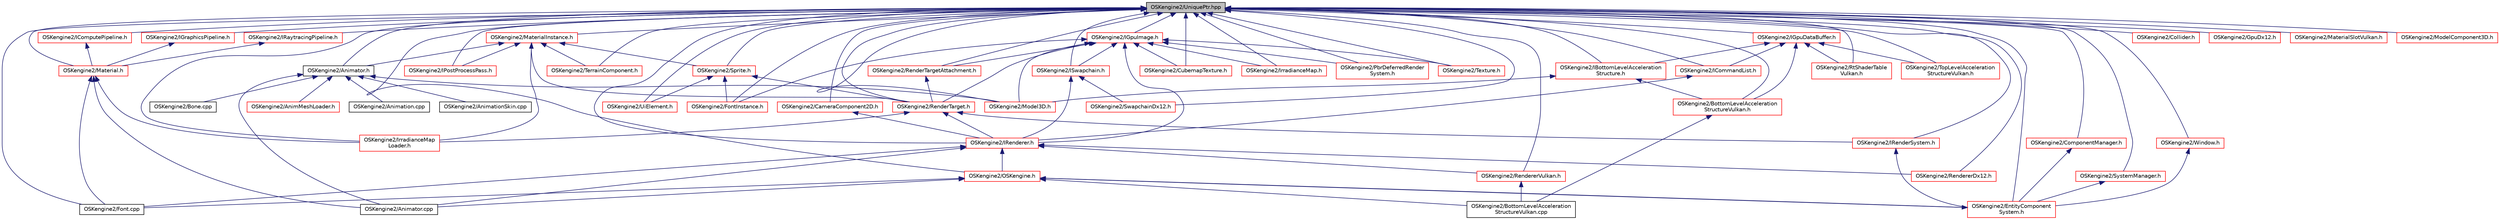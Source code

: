 digraph "OSKengine2/UniquePtr.hpp"
{
 // LATEX_PDF_SIZE
  edge [fontname="Helvetica",fontsize="10",labelfontname="Helvetica",labelfontsize="10"];
  node [fontname="Helvetica",fontsize="10",shape=record];
  Node1 [label="OSKengine2/UniquePtr.hpp",height=0.2,width=0.4,color="black", fillcolor="grey75", style="filled", fontcolor="black",tooltip=" "];
  Node1 -> Node2 [dir="back",color="midnightblue",fontsize="10",style="solid",fontname="Helvetica"];
  Node2 [label="OSKengine2/Animator.h",height=0.2,width=0.4,color="black", fillcolor="white", style="filled",URL="$_animator_8h.html",tooltip=" "];
  Node2 -> Node3 [dir="back",color="midnightblue",fontsize="10",style="solid",fontname="Helvetica"];
  Node3 [label="OSKengine2/AnimMeshLoader.h",height=0.2,width=0.4,color="red", fillcolor="white", style="filled",URL="$_anim_mesh_loader_8h.html",tooltip=" "];
  Node2 -> Node6 [dir="back",color="midnightblue",fontsize="10",style="solid",fontname="Helvetica"];
  Node6 [label="OSKengine2/Animation.cpp",height=0.2,width=0.4,color="black", fillcolor="white", style="filled",URL="$_animation_8cpp.html",tooltip=" "];
  Node2 -> Node7 [dir="back",color="midnightblue",fontsize="10",style="solid",fontname="Helvetica"];
  Node7 [label="OSKengine2/AnimationSkin.cpp",height=0.2,width=0.4,color="black", fillcolor="white", style="filled",URL="$_animation_skin_8cpp.html",tooltip=" "];
  Node2 -> Node8 [dir="back",color="midnightblue",fontsize="10",style="solid",fontname="Helvetica"];
  Node8 [label="OSKengine2/Animator.cpp",height=0.2,width=0.4,color="black", fillcolor="white", style="filled",URL="$_animator_8cpp.html",tooltip=" "];
  Node2 -> Node9 [dir="back",color="midnightblue",fontsize="10",style="solid",fontname="Helvetica"];
  Node9 [label="OSKengine2/Bone.cpp",height=0.2,width=0.4,color="black", fillcolor="white", style="filled",URL="$_bone_8cpp.html",tooltip=" "];
  Node2 -> Node10 [dir="back",color="midnightblue",fontsize="10",style="solid",fontname="Helvetica"];
  Node10 [label="OSKengine2/Model3D.h",height=0.2,width=0.4,color="red", fillcolor="white", style="filled",URL="$_model3_d_8h.html",tooltip=" "];
  Node1 -> Node28 [dir="back",color="midnightblue",fontsize="10",style="solid",fontname="Helvetica"];
  Node28 [label="OSKengine2/BottomLevelAcceleration\lStructureVulkan.h",height=0.2,width=0.4,color="red", fillcolor="white", style="filled",URL="$_bottom_level_acceleration_structure_vulkan_8h.html",tooltip=" "];
  Node28 -> Node29 [dir="back",color="midnightblue",fontsize="10",style="solid",fontname="Helvetica"];
  Node29 [label="OSKengine2/BottomLevelAcceleration\lStructureVulkan.cpp",height=0.2,width=0.4,color="black", fillcolor="white", style="filled",URL="$_bottom_level_acceleration_structure_vulkan_8cpp.html",tooltip=" "];
  Node1 -> Node32 [dir="back",color="midnightblue",fontsize="10",style="solid",fontname="Helvetica"];
  Node32 [label="OSKengine2/CameraComponent2D.h",height=0.2,width=0.4,color="red", fillcolor="white", style="filled",URL="$_camera_component2_d_8h.html",tooltip=" "];
  Node32 -> Node34 [dir="back",color="midnightblue",fontsize="10",style="solid",fontname="Helvetica"];
  Node34 [label="OSKengine2/IRenderer.h",height=0.2,width=0.4,color="red", fillcolor="white", style="filled",URL="$_i_renderer_8h.html",tooltip=" "];
  Node34 -> Node8 [dir="back",color="midnightblue",fontsize="10",style="solid",fontname="Helvetica"];
  Node34 -> Node40 [dir="back",color="midnightblue",fontsize="10",style="solid",fontname="Helvetica"];
  Node40 [label="OSKengine2/Font.cpp",height=0.2,width=0.4,color="black", fillcolor="white", style="filled",URL="$_font_8cpp.html",tooltip=" "];
  Node34 -> Node54 [dir="back",color="midnightblue",fontsize="10",style="solid",fontname="Helvetica"];
  Node54 [label="OSKengine2/OSKengine.h",height=0.2,width=0.4,color="red", fillcolor="white", style="filled",URL="$_o_s_kengine_8h.html",tooltip=" "];
  Node54 -> Node8 [dir="back",color="midnightblue",fontsize="10",style="solid",fontname="Helvetica"];
  Node54 -> Node29 [dir="back",color="midnightblue",fontsize="10",style="solid",fontname="Helvetica"];
  Node54 -> Node60 [dir="back",color="midnightblue",fontsize="10",style="solid",fontname="Helvetica"];
  Node60 [label="OSKengine2/EntityComponent\lSystem.h",height=0.2,width=0.4,color="red", fillcolor="white", style="filled",URL="$_entity_component_system_8h.html",tooltip=" "];
  Node60 -> Node54 [dir="back",color="midnightblue",fontsize="10",style="solid",fontname="Helvetica"];
  Node54 -> Node40 [dir="back",color="midnightblue",fontsize="10",style="solid",fontname="Helvetica"];
  Node34 -> Node94 [dir="back",color="midnightblue",fontsize="10",style="solid",fontname="Helvetica"];
  Node94 [label="OSKengine2/RendererDx12.h",height=0.2,width=0.4,color="red", fillcolor="white", style="filled",URL="$_renderer_dx12_8h.html",tooltip=" "];
  Node34 -> Node95 [dir="back",color="midnightblue",fontsize="10",style="solid",fontname="Helvetica"];
  Node95 [label="OSKengine2/RendererVulkan.h",height=0.2,width=0.4,color="red", fillcolor="white", style="filled",URL="$_renderer_vulkan_8h.html",tooltip=" "];
  Node95 -> Node29 [dir="back",color="midnightblue",fontsize="10",style="solid",fontname="Helvetica"];
  Node1 -> Node99 [dir="back",color="midnightblue",fontsize="10",style="solid",fontname="Helvetica"];
  Node99 [label="OSKengine2/Collider.h",height=0.2,width=0.4,color="red", fillcolor="white", style="filled",URL="$_collider_8h.html",tooltip=" "];
  Node1 -> Node101 [dir="back",color="midnightblue",fontsize="10",style="solid",fontname="Helvetica"];
  Node101 [label="OSKengine2/ComponentManager.h",height=0.2,width=0.4,color="red", fillcolor="white", style="filled",URL="$_component_manager_8h.html",tooltip=" "];
  Node101 -> Node60 [dir="back",color="midnightblue",fontsize="10",style="solid",fontname="Helvetica"];
  Node1 -> Node103 [dir="back",color="midnightblue",fontsize="10",style="solid",fontname="Helvetica"];
  Node103 [label="OSKengine2/CubemapTexture.h",height=0.2,width=0.4,color="red", fillcolor="white", style="filled",URL="$_cubemap_texture_8h.html",tooltip=" "];
  Node1 -> Node60 [dir="back",color="midnightblue",fontsize="10",style="solid",fontname="Helvetica"];
  Node1 -> Node40 [dir="back",color="midnightblue",fontsize="10",style="solid",fontname="Helvetica"];
  Node1 -> Node105 [dir="back",color="midnightblue",fontsize="10",style="solid",fontname="Helvetica"];
  Node105 [label="OSKengine2/FontInstance.h",height=0.2,width=0.4,color="red", fillcolor="white", style="filled",URL="$_font_instance_8h.html",tooltip=" "];
  Node1 -> Node109 [dir="back",color="midnightblue",fontsize="10",style="solid",fontname="Helvetica"];
  Node109 [label="OSKengine2/GpuDx12.h",height=0.2,width=0.4,color="red", fillcolor="white", style="filled",URL="$_gpu_dx12_8h.html",tooltip=" "];
  Node1 -> Node116 [dir="back",color="midnightblue",fontsize="10",style="solid",fontname="Helvetica"];
  Node116 [label="OSKengine2/IBottomLevelAcceleration\lStructure.h",height=0.2,width=0.4,color="red", fillcolor="white", style="filled",URL="$_i_bottom_level_acceleration_structure_8h.html",tooltip=" "];
  Node116 -> Node28 [dir="back",color="midnightblue",fontsize="10",style="solid",fontname="Helvetica"];
  Node116 -> Node10 [dir="back",color="midnightblue",fontsize="10",style="solid",fontname="Helvetica"];
  Node1 -> Node121 [dir="back",color="midnightblue",fontsize="10",style="solid",fontname="Helvetica"];
  Node121 [label="OSKengine2/ICommandList.h",height=0.2,width=0.4,color="red", fillcolor="white", style="filled",URL="$_i_command_list_8h.html",tooltip=" "];
  Node121 -> Node34 [dir="back",color="midnightblue",fontsize="10",style="solid",fontname="Helvetica"];
  Node1 -> Node126 [dir="back",color="midnightblue",fontsize="10",style="solid",fontname="Helvetica"];
  Node126 [label="OSKengine2/IComputePipeline.h",height=0.2,width=0.4,color="red", fillcolor="white", style="filled",URL="$_i_compute_pipeline_8h.html",tooltip=" "];
  Node126 -> Node129 [dir="back",color="midnightblue",fontsize="10",style="solid",fontname="Helvetica"];
  Node129 [label="OSKengine2/Material.h",height=0.2,width=0.4,color="red", fillcolor="white", style="filled",URL="$_material_8h.html",tooltip=" "];
  Node129 -> Node8 [dir="back",color="midnightblue",fontsize="10",style="solid",fontname="Helvetica"];
  Node129 -> Node40 [dir="back",color="midnightblue",fontsize="10",style="solid",fontname="Helvetica"];
  Node129 -> Node130 [dir="back",color="midnightblue",fontsize="10",style="solid",fontname="Helvetica"];
  Node130 [label="OSKengine2/IrradianceMap\lLoader.h",height=0.2,width=0.4,color="red", fillcolor="white", style="filled",URL="$_irradiance_map_loader_8h.html",tooltip=" "];
  Node1 -> Node131 [dir="back",color="midnightblue",fontsize="10",style="solid",fontname="Helvetica"];
  Node131 [label="OSKengine2/IGpuDataBuffer.h",height=0.2,width=0.4,color="red", fillcolor="white", style="filled",URL="$_i_gpu_data_buffer_8h.html",tooltip=" "];
  Node131 -> Node28 [dir="back",color="midnightblue",fontsize="10",style="solid",fontname="Helvetica"];
  Node131 -> Node116 [dir="back",color="midnightblue",fontsize="10",style="solid",fontname="Helvetica"];
  Node131 -> Node121 [dir="back",color="midnightblue",fontsize="10",style="solid",fontname="Helvetica"];
  Node131 -> Node165 [dir="back",color="midnightblue",fontsize="10",style="solid",fontname="Helvetica"];
  Node165 [label="OSKengine2/RtShaderTable\lVulkan.h",height=0.2,width=0.4,color="red", fillcolor="white", style="filled",URL="$_rt_shader_table_vulkan_8h.html",tooltip=" "];
  Node131 -> Node120 [dir="back",color="midnightblue",fontsize="10",style="solid",fontname="Helvetica"];
  Node120 [label="OSKengine2/TopLevelAcceleration\lStructureVulkan.h",height=0.2,width=0.4,color="red", fillcolor="white", style="filled",URL="$_top_level_acceleration_structure_vulkan_8h.html",tooltip=" "];
  Node1 -> Node166 [dir="back",color="midnightblue",fontsize="10",style="solid",fontname="Helvetica"];
  Node166 [label="OSKengine2/IGpuImage.h",height=0.2,width=0.4,color="red", fillcolor="white", style="filled",URL="$_i_gpu_image_8h.html",tooltip=" "];
  Node166 -> Node103 [dir="back",color="midnightblue",fontsize="10",style="solid",fontname="Helvetica"];
  Node166 -> Node105 [dir="back",color="midnightblue",fontsize="10",style="solid",fontname="Helvetica"];
  Node166 -> Node34 [dir="back",color="midnightblue",fontsize="10",style="solid",fontname="Helvetica"];
  Node166 -> Node169 [dir="back",color="midnightblue",fontsize="10",style="solid",fontname="Helvetica"];
  Node169 [label="OSKengine2/ISwapchain.h",height=0.2,width=0.4,color="red", fillcolor="white", style="filled",URL="$_i_swapchain_8h.html",tooltip=" "];
  Node169 -> Node34 [dir="back",color="midnightblue",fontsize="10",style="solid",fontname="Helvetica"];
  Node169 -> Node171 [dir="back",color="midnightblue",fontsize="10",style="solid",fontname="Helvetica"];
  Node171 [label="OSKengine2/SwapchainDx12.h",height=0.2,width=0.4,color="red", fillcolor="white", style="filled",URL="$_swapchain_dx12_8h.html",tooltip=" "];
  Node166 -> Node173 [dir="back",color="midnightblue",fontsize="10",style="solid",fontname="Helvetica"];
  Node173 [label="OSKengine2/IrradianceMap.h",height=0.2,width=0.4,color="red", fillcolor="white", style="filled",URL="$_irradiance_map_8h.html",tooltip=" "];
  Node166 -> Node10 [dir="back",color="midnightblue",fontsize="10",style="solid",fontname="Helvetica"];
  Node166 -> Node141 [dir="back",color="midnightblue",fontsize="10",style="solid",fontname="Helvetica"];
  Node141 [label="OSKengine2/PbrDeferredRender\lSystem.h",height=0.2,width=0.4,color="red", fillcolor="white", style="filled",URL="$_pbr_deferred_render_system_8h.html",tooltip=" "];
  Node166 -> Node175 [dir="back",color="midnightblue",fontsize="10",style="solid",fontname="Helvetica"];
  Node175 [label="OSKengine2/RenderTarget.h",height=0.2,width=0.4,color="red", fillcolor="white", style="filled",URL="$_render_target_8h.html",tooltip=" "];
  Node175 -> Node177 [dir="back",color="midnightblue",fontsize="10",style="solid",fontname="Helvetica"];
  Node177 [label="OSKengine2/IRenderSystem.h",height=0.2,width=0.4,color="red", fillcolor="white", style="filled",URL="$_i_render_system_8h.html",tooltip=" "];
  Node177 -> Node60 [dir="back",color="midnightblue",fontsize="10",style="solid",fontname="Helvetica"];
  Node175 -> Node34 [dir="back",color="midnightblue",fontsize="10",style="solid",fontname="Helvetica"];
  Node175 -> Node130 [dir="back",color="midnightblue",fontsize="10",style="solid",fontname="Helvetica"];
  Node166 -> Node180 [dir="back",color="midnightblue",fontsize="10",style="solid",fontname="Helvetica"];
  Node180 [label="OSKengine2/RenderTargetAttachment.h",height=0.2,width=0.4,color="red", fillcolor="white", style="filled",URL="$_render_target_attachment_8h.html",tooltip=" "];
  Node180 -> Node175 [dir="back",color="midnightblue",fontsize="10",style="solid",fontname="Helvetica"];
  Node166 -> Node187 [dir="back",color="midnightblue",fontsize="10",style="solid",fontname="Helvetica"];
  Node187 [label="OSKengine2/Texture.h",height=0.2,width=0.4,color="red", fillcolor="white", style="filled",URL="$_texture_8h.html",tooltip=" "];
  Node1 -> Node189 [dir="back",color="midnightblue",fontsize="10",style="solid",fontname="Helvetica"];
  Node189 [label="OSKengine2/IGraphicsPipeline.h",height=0.2,width=0.4,color="red", fillcolor="white", style="filled",URL="$_i_graphics_pipeline_8h.html",tooltip=" "];
  Node189 -> Node129 [dir="back",color="midnightblue",fontsize="10",style="solid",fontname="Helvetica"];
  Node1 -> Node182 [dir="back",color="midnightblue",fontsize="10",style="solid",fontname="Helvetica"];
  Node182 [label="OSKengine2/IPostProcessPass.h",height=0.2,width=0.4,color="red", fillcolor="white", style="filled",URL="$_i_post_process_pass_8h.html",tooltip=" "];
  Node1 -> Node193 [dir="back",color="midnightblue",fontsize="10",style="solid",fontname="Helvetica"];
  Node193 [label="OSKengine2/IRaytracingPipeline.h",height=0.2,width=0.4,color="red", fillcolor="white", style="filled",URL="$_i_raytracing_pipeline_8h.html",tooltip=" "];
  Node193 -> Node129 [dir="back",color="midnightblue",fontsize="10",style="solid",fontname="Helvetica"];
  Node1 -> Node177 [dir="back",color="midnightblue",fontsize="10",style="solid",fontname="Helvetica"];
  Node1 -> Node34 [dir="back",color="midnightblue",fontsize="10",style="solid",fontname="Helvetica"];
  Node1 -> Node169 [dir="back",color="midnightblue",fontsize="10",style="solid",fontname="Helvetica"];
  Node1 -> Node173 [dir="back",color="midnightblue",fontsize="10",style="solid",fontname="Helvetica"];
  Node1 -> Node130 [dir="back",color="midnightblue",fontsize="10",style="solid",fontname="Helvetica"];
  Node1 -> Node129 [dir="back",color="midnightblue",fontsize="10",style="solid",fontname="Helvetica"];
  Node1 -> Node196 [dir="back",color="midnightblue",fontsize="10",style="solid",fontname="Helvetica"];
  Node196 [label="OSKengine2/MaterialInstance.h",height=0.2,width=0.4,color="red", fillcolor="white", style="filled",URL="$_material_instance_8h.html",tooltip=" "];
  Node196 -> Node2 [dir="back",color="midnightblue",fontsize="10",style="solid",fontname="Helvetica"];
  Node196 -> Node182 [dir="back",color="midnightblue",fontsize="10",style="solid",fontname="Helvetica"];
  Node196 -> Node130 [dir="back",color="midnightblue",fontsize="10",style="solid",fontname="Helvetica"];
  Node196 -> Node175 [dir="back",color="midnightblue",fontsize="10",style="solid",fontname="Helvetica"];
  Node196 -> Node197 [dir="back",color="midnightblue",fontsize="10",style="solid",fontname="Helvetica"];
  Node197 [label="OSKengine2/Sprite.h",height=0.2,width=0.4,color="red", fillcolor="white", style="filled",URL="$_sprite_8h.html",tooltip=" "];
  Node197 -> Node105 [dir="back",color="midnightblue",fontsize="10",style="solid",fontname="Helvetica"];
  Node197 -> Node175 [dir="back",color="midnightblue",fontsize="10",style="solid",fontname="Helvetica"];
  Node197 -> Node198 [dir="back",color="midnightblue",fontsize="10",style="solid",fontname="Helvetica"];
  Node198 [label="OSKengine2/UiElement.h",height=0.2,width=0.4,color="red", fillcolor="white", style="filled",URL="$_ui_element_8h.html",tooltip=" "];
  Node196 -> Node139 [dir="back",color="midnightblue",fontsize="10",style="solid",fontname="Helvetica"];
  Node139 [label="OSKengine2/TerrainComponent.h",height=0.2,width=0.4,color="red", fillcolor="white", style="filled",URL="$_terrain_component_8h.html",tooltip=" "];
  Node1 -> Node202 [dir="back",color="midnightblue",fontsize="10",style="solid",fontname="Helvetica"];
  Node202 [label="OSKengine2/MaterialSlotVulkan.h",height=0.2,width=0.4,color="red", fillcolor="white", style="filled",URL="$_material_slot_vulkan_8h.html",tooltip=" "];
  Node1 -> Node10 [dir="back",color="midnightblue",fontsize="10",style="solid",fontname="Helvetica"];
  Node1 -> Node203 [dir="back",color="midnightblue",fontsize="10",style="solid",fontname="Helvetica"];
  Node203 [label="OSKengine2/ModelComponent3D.h",height=0.2,width=0.4,color="red", fillcolor="white", style="filled",URL="$_model_component3_d_8h.html",tooltip=" "];
  Node1 -> Node54 [dir="back",color="midnightblue",fontsize="10",style="solid",fontname="Helvetica"];
  Node1 -> Node141 [dir="back",color="midnightblue",fontsize="10",style="solid",fontname="Helvetica"];
  Node1 -> Node175 [dir="back",color="midnightblue",fontsize="10",style="solid",fontname="Helvetica"];
  Node1 -> Node180 [dir="back",color="midnightblue",fontsize="10",style="solid",fontname="Helvetica"];
  Node1 -> Node94 [dir="back",color="midnightblue",fontsize="10",style="solid",fontname="Helvetica"];
  Node1 -> Node95 [dir="back",color="midnightblue",fontsize="10",style="solid",fontname="Helvetica"];
  Node1 -> Node165 [dir="back",color="midnightblue",fontsize="10",style="solid",fontname="Helvetica"];
  Node1 -> Node197 [dir="back",color="midnightblue",fontsize="10",style="solid",fontname="Helvetica"];
  Node1 -> Node171 [dir="back",color="midnightblue",fontsize="10",style="solid",fontname="Helvetica"];
  Node1 -> Node204 [dir="back",color="midnightblue",fontsize="10",style="solid",fontname="Helvetica"];
  Node204 [label="OSKengine2/SystemManager.h",height=0.2,width=0.4,color="red", fillcolor="white", style="filled",URL="$_system_manager_8h.html",tooltip=" "];
  Node204 -> Node60 [dir="back",color="midnightblue",fontsize="10",style="solid",fontname="Helvetica"];
  Node1 -> Node139 [dir="back",color="midnightblue",fontsize="10",style="solid",fontname="Helvetica"];
  Node1 -> Node187 [dir="back",color="midnightblue",fontsize="10",style="solid",fontname="Helvetica"];
  Node1 -> Node120 [dir="back",color="midnightblue",fontsize="10",style="solid",fontname="Helvetica"];
  Node1 -> Node198 [dir="back",color="midnightblue",fontsize="10",style="solid",fontname="Helvetica"];
  Node1 -> Node206 [dir="back",color="midnightblue",fontsize="10",style="solid",fontname="Helvetica"];
  Node206 [label="OSKengine2/Window.h",height=0.2,width=0.4,color="red", fillcolor="white", style="filled",URL="$_window_8h.html",tooltip=" "];
  Node206 -> Node60 [dir="back",color="midnightblue",fontsize="10",style="solid",fontname="Helvetica"];
}
